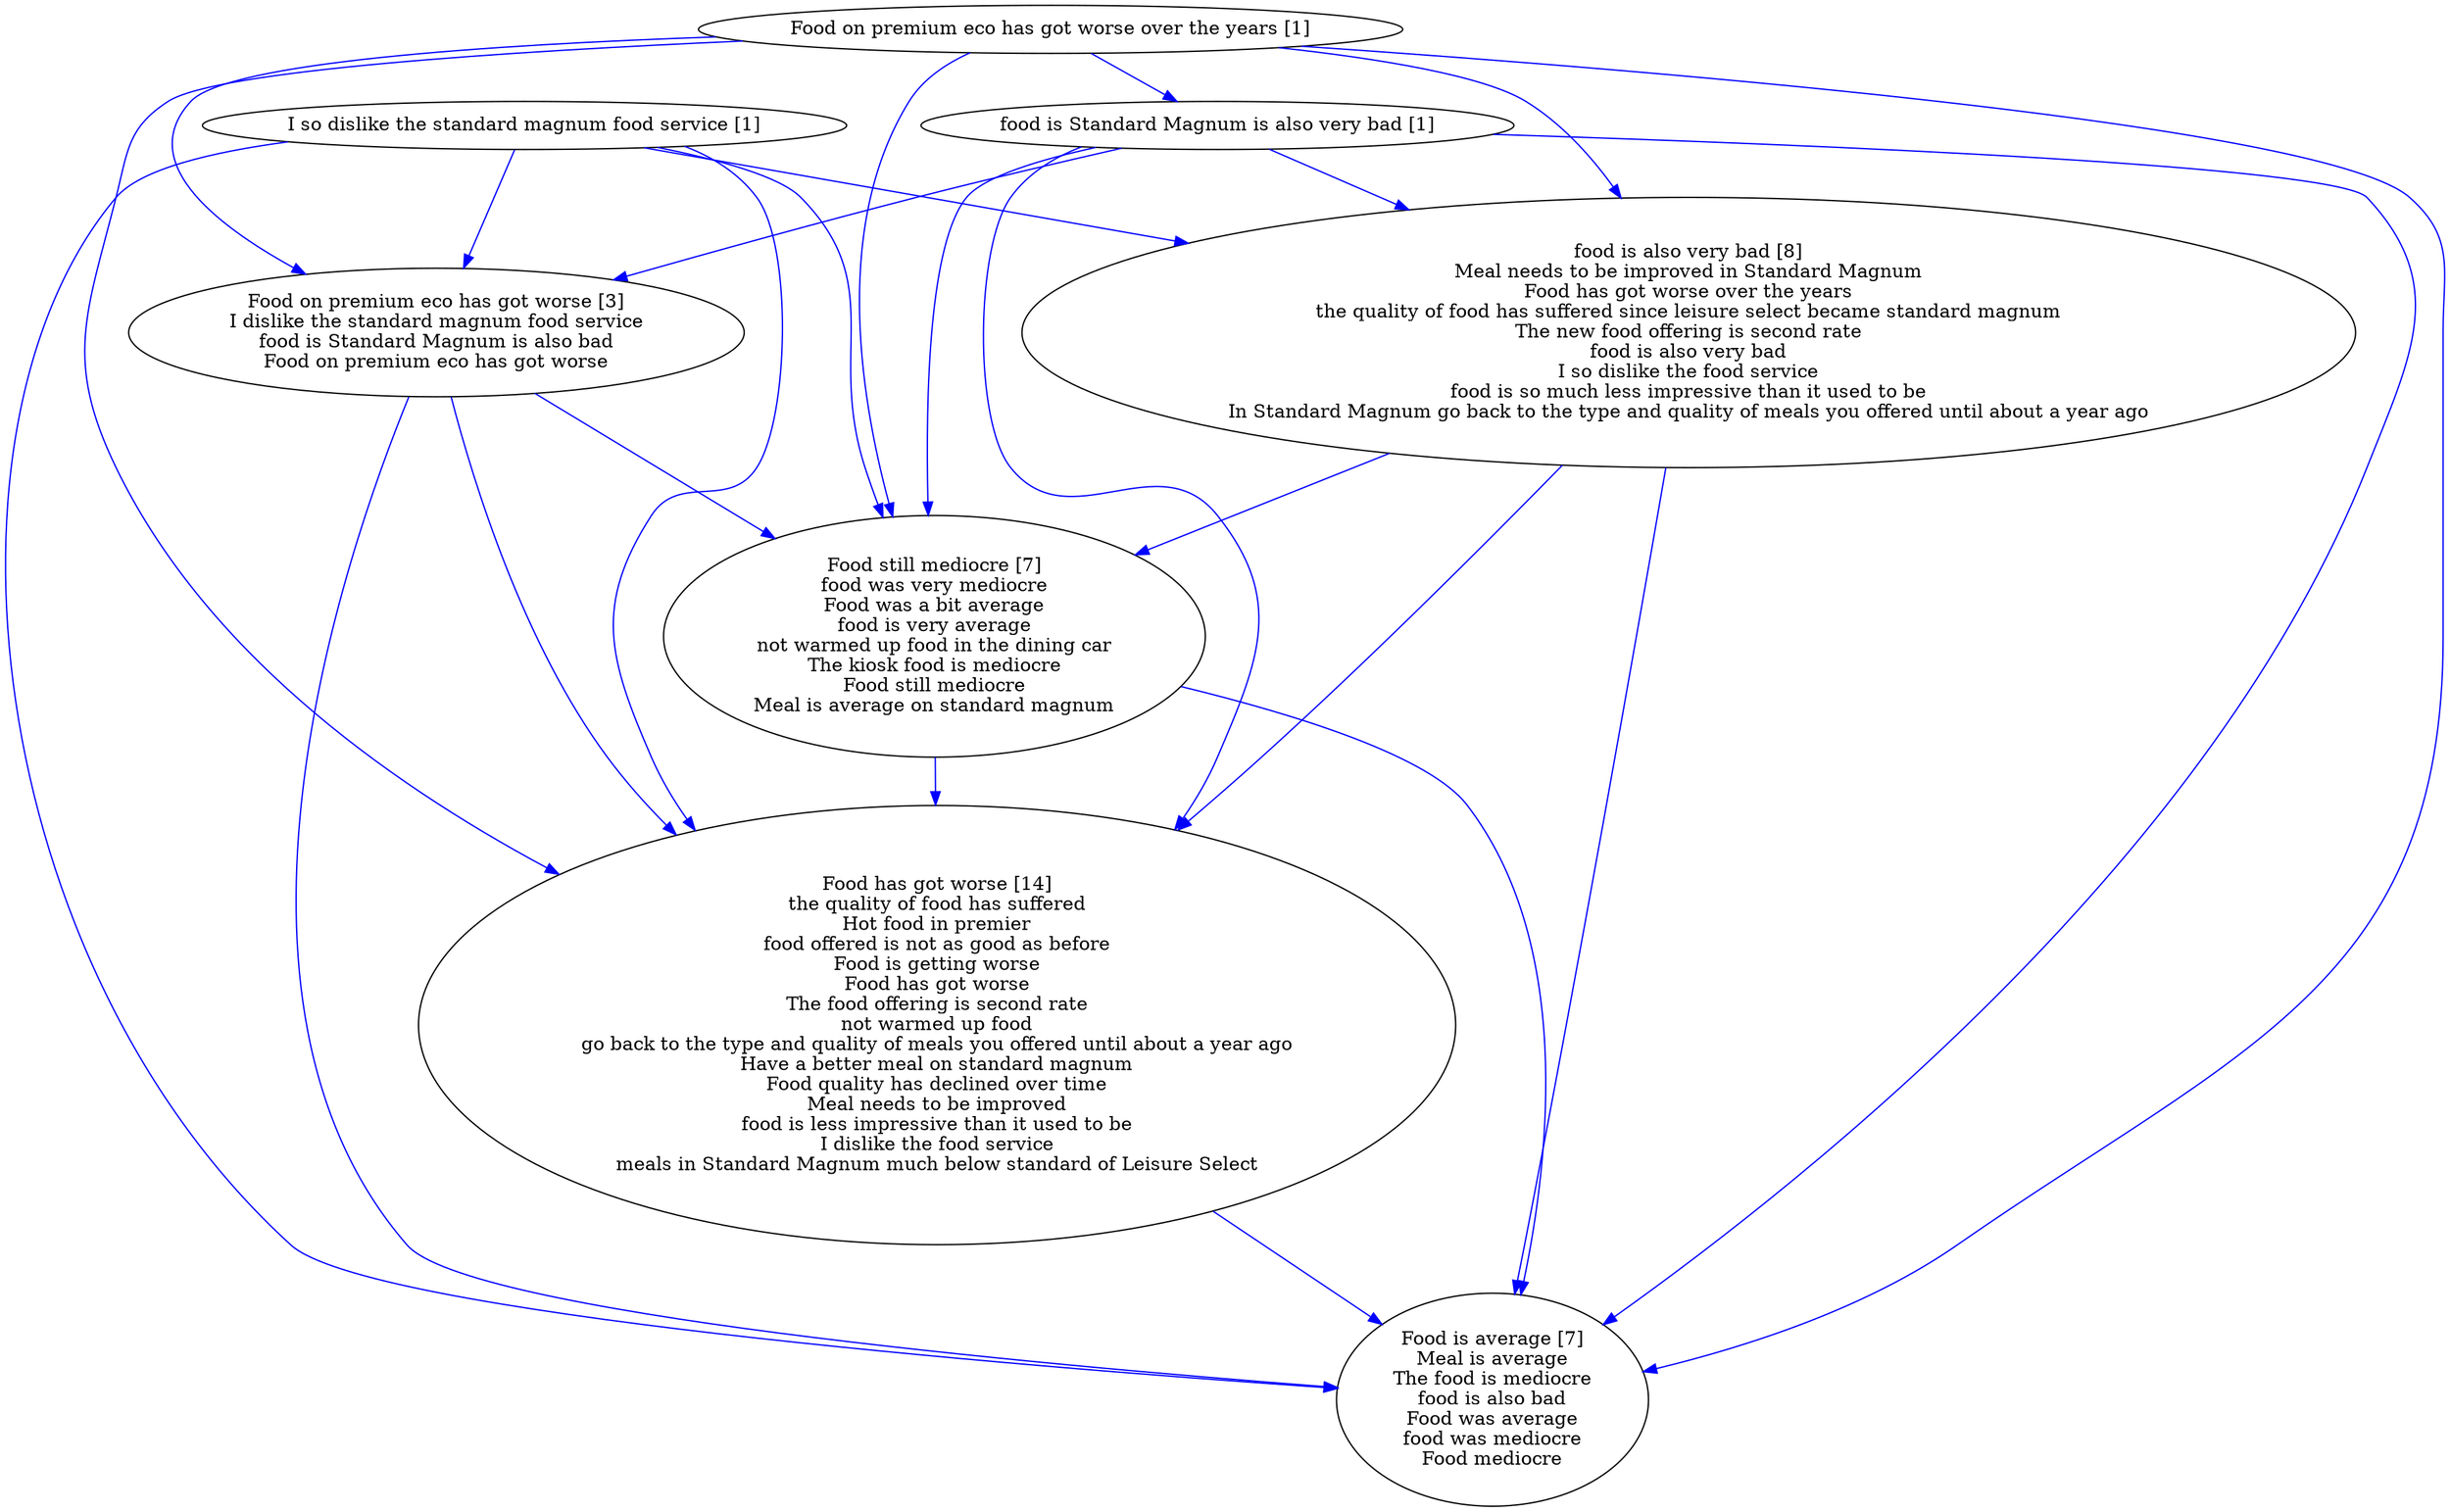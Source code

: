 digraph collapsedGraph {
"Food on premium eco has got worse [3]\nI dislike the standard magnum food service\nfood is Standard Magnum is also bad\nFood on premium eco has got worse""Food still mediocre [7]\nfood was very mediocre\nFood was a bit average\nfood is very average\nnot warmed up food in the dining car\nThe kiosk food is mediocre\nFood still mediocre\nMeal is average on standard magnum""food is also very bad [8]\nMeal needs to be improved in Standard Magnum\nFood has got worse over the years\nthe quality of food has suffered since leisure select became standard magnum\nThe new food offering is second rate\nfood is also very bad\nI so dislike the food service\nfood is so much less impressive than it used to be\nIn Standard Magnum go back to the type and quality of meals you offered until about a year ago""Food has got worse [14]\nthe quality of food has suffered\nHot food in premier\nfood offered is not as good as before\nFood is getting worse\nFood has got worse\nThe food offering is second rate\nnot warmed up food\ngo back to the type and quality of meals you offered until about a year ago\nHave a better meal on standard magnum\nFood quality has declined over time\nMeal needs to be improved\nfood is less impressive than it used to be\nI dislike the food service\nmeals in Standard Magnum much below standard of Leisure Select""Food is average [7]\nMeal is average\nThe food is mediocre\nfood is also bad\nFood was average\nfood was mediocre\nFood mediocre""Food on premium eco has got worse over the years [1]""I so dislike the standard magnum food service [1]""food is Standard Magnum is also very bad [1]""food is also very bad [8]\nMeal needs to be improved in Standard Magnum\nFood has got worse over the years\nthe quality of food has suffered since leisure select became standard magnum\nThe new food offering is second rate\nfood is also very bad\nI so dislike the food service\nfood is so much less impressive than it used to be\nIn Standard Magnum go back to the type and quality of meals you offered until about a year ago" -> "Food has got worse [14]\nthe quality of food has suffered\nHot food in premier\nfood offered is not as good as before\nFood is getting worse\nFood has got worse\nThe food offering is second rate\nnot warmed up food\ngo back to the type and quality of meals you offered until about a year ago\nHave a better meal on standard magnum\nFood quality has declined over time\nMeal needs to be improved\nfood is less impressive than it used to be\nI dislike the food service\nmeals in Standard Magnum much below standard of Leisure Select" [color=blue]
"Food still mediocre [7]\nfood was very mediocre\nFood was a bit average\nfood is very average\nnot warmed up food in the dining car\nThe kiosk food is mediocre\nFood still mediocre\nMeal is average on standard magnum" -> "Food has got worse [14]\nthe quality of food has suffered\nHot food in premier\nfood offered is not as good as before\nFood is getting worse\nFood has got worse\nThe food offering is second rate\nnot warmed up food\ngo back to the type and quality of meals you offered until about a year ago\nHave a better meal on standard magnum\nFood quality has declined over time\nMeal needs to be improved\nfood is less impressive than it used to be\nI dislike the food service\nmeals in Standard Magnum much below standard of Leisure Select" [color=blue]
"food is also very bad [8]\nMeal needs to be improved in Standard Magnum\nFood has got worse over the years\nthe quality of food has suffered since leisure select became standard magnum\nThe new food offering is second rate\nfood is also very bad\nI so dislike the food service\nfood is so much less impressive than it used to be\nIn Standard Magnum go back to the type and quality of meals you offered until about a year ago" -> "Food still mediocre [7]\nfood was very mediocre\nFood was a bit average\nfood is very average\nnot warmed up food in the dining car\nThe kiosk food is mediocre\nFood still mediocre\nMeal is average on standard magnum" [color=blue]
"Food still mediocre [7]\nfood was very mediocre\nFood was a bit average\nfood is very average\nnot warmed up food in the dining car\nThe kiosk food is mediocre\nFood still mediocre\nMeal is average on standard magnum" -> "Food is average [7]\nMeal is average\nThe food is mediocre\nfood is also bad\nFood was average\nfood was mediocre\nFood mediocre" [color=blue]
"Food has got worse [14]\nthe quality of food has suffered\nHot food in premier\nfood offered is not as good as before\nFood is getting worse\nFood has got worse\nThe food offering is second rate\nnot warmed up food\ngo back to the type and quality of meals you offered until about a year ago\nHave a better meal on standard magnum\nFood quality has declined over time\nMeal needs to be improved\nfood is less impressive than it used to be\nI dislike the food service\nmeals in Standard Magnum much below standard of Leisure Select" -> "Food is average [7]\nMeal is average\nThe food is mediocre\nfood is also bad\nFood was average\nfood was mediocre\nFood mediocre" [color=blue]
"Food on premium eco has got worse [3]\nI dislike the standard magnum food service\nfood is Standard Magnum is also bad\nFood on premium eco has got worse" -> "Food is average [7]\nMeal is average\nThe food is mediocre\nfood is also bad\nFood was average\nfood was mediocre\nFood mediocre" [color=blue]
"Food on premium eco has got worse [3]\nI dislike the standard magnum food service\nfood is Standard Magnum is also bad\nFood on premium eco has got worse" -> "Food still mediocre [7]\nfood was very mediocre\nFood was a bit average\nfood is very average\nnot warmed up food in the dining car\nThe kiosk food is mediocre\nFood still mediocre\nMeal is average on standard magnum" [color=blue]
"Food on premium eco has got worse [3]\nI dislike the standard magnum food service\nfood is Standard Magnum is also bad\nFood on premium eco has got worse" -> "Food has got worse [14]\nthe quality of food has suffered\nHot food in premier\nfood offered is not as good as before\nFood is getting worse\nFood has got worse\nThe food offering is second rate\nnot warmed up food\ngo back to the type and quality of meals you offered until about a year ago\nHave a better meal on standard magnum\nFood quality has declined over time\nMeal needs to be improved\nfood is less impressive than it used to be\nI dislike the food service\nmeals in Standard Magnum much below standard of Leisure Select" [color=blue]
"food is also very bad [8]\nMeal needs to be improved in Standard Magnum\nFood has got worse over the years\nthe quality of food has suffered since leisure select became standard magnum\nThe new food offering is second rate\nfood is also very bad\nI so dislike the food service\nfood is so much less impressive than it used to be\nIn Standard Magnum go back to the type and quality of meals you offered until about a year ago" -> "Food is average [7]\nMeal is average\nThe food is mediocre\nfood is also bad\nFood was average\nfood was mediocre\nFood mediocre" [color=blue]
"Food on premium eco has got worse over the years [1]" -> "Food still mediocre [7]\nfood was very mediocre\nFood was a bit average\nfood is very average\nnot warmed up food in the dining car\nThe kiosk food is mediocre\nFood still mediocre\nMeal is average on standard magnum" [color=blue]
"Food on premium eco has got worse over the years [1]" -> "Food has got worse [14]\nthe quality of food has suffered\nHot food in premier\nfood offered is not as good as before\nFood is getting worse\nFood has got worse\nThe food offering is second rate\nnot warmed up food\ngo back to the type and quality of meals you offered until about a year ago\nHave a better meal on standard magnum\nFood quality has declined over time\nMeal needs to be improved\nfood is less impressive than it used to be\nI dislike the food service\nmeals in Standard Magnum much below standard of Leisure Select" [color=blue]
"Food on premium eco has got worse over the years [1]" -> "food is also very bad [8]\nMeal needs to be improved in Standard Magnum\nFood has got worse over the years\nthe quality of food has suffered since leisure select became standard magnum\nThe new food offering is second rate\nfood is also very bad\nI so dislike the food service\nfood is so much less impressive than it used to be\nIn Standard Magnum go back to the type and quality of meals you offered until about a year ago" [color=blue]
"food is Standard Magnum is also very bad [1]" -> "food is also very bad [8]\nMeal needs to be improved in Standard Magnum\nFood has got worse over the years\nthe quality of food has suffered since leisure select became standard magnum\nThe new food offering is second rate\nfood is also very bad\nI so dislike the food service\nfood is so much less impressive than it used to be\nIn Standard Magnum go back to the type and quality of meals you offered until about a year ago" [color=blue]
"food is Standard Magnum is also very bad [1]" -> "Food still mediocre [7]\nfood was very mediocre\nFood was a bit average\nfood is very average\nnot warmed up food in the dining car\nThe kiosk food is mediocre\nFood still mediocre\nMeal is average on standard magnum" [color=blue]
"food is Standard Magnum is also very bad [1]" -> "Food has got worse [14]\nthe quality of food has suffered\nHot food in premier\nfood offered is not as good as before\nFood is getting worse\nFood has got worse\nThe food offering is second rate\nnot warmed up food\ngo back to the type and quality of meals you offered until about a year ago\nHave a better meal on standard magnum\nFood quality has declined over time\nMeal needs to be improved\nfood is less impressive than it used to be\nI dislike the food service\nmeals in Standard Magnum much below standard of Leisure Select" [color=blue]
"food is Standard Magnum is also very bad [1]" -> "Food is average [7]\nMeal is average\nThe food is mediocre\nfood is also bad\nFood was average\nfood was mediocre\nFood mediocre" [color=blue]
"Food on premium eco has got worse over the years [1]" -> "Food is average [7]\nMeal is average\nThe food is mediocre\nfood is also bad\nFood was average\nfood was mediocre\nFood mediocre" [color=blue]
"Food on premium eco has got worse over the years [1]" -> "food is Standard Magnum is also very bad [1]" [color=blue]
"I so dislike the standard magnum food service [1]" -> "food is also very bad [8]\nMeal needs to be improved in Standard Magnum\nFood has got worse over the years\nthe quality of food has suffered since leisure select became standard magnum\nThe new food offering is second rate\nfood is also very bad\nI so dislike the food service\nfood is so much less impressive than it used to be\nIn Standard Magnum go back to the type and quality of meals you offered until about a year ago" [color=blue]
"I so dislike the standard magnum food service [1]" -> "Food has got worse [14]\nthe quality of food has suffered\nHot food in premier\nfood offered is not as good as before\nFood is getting worse\nFood has got worse\nThe food offering is second rate\nnot warmed up food\ngo back to the type and quality of meals you offered until about a year ago\nHave a better meal on standard magnum\nFood quality has declined over time\nMeal needs to be improved\nfood is less impressive than it used to be\nI dislike the food service\nmeals in Standard Magnum much below standard of Leisure Select" [color=blue]
"I so dislike the standard magnum food service [1]" -> "Food still mediocre [7]\nfood was very mediocre\nFood was a bit average\nfood is very average\nnot warmed up food in the dining car\nThe kiosk food is mediocre\nFood still mediocre\nMeal is average on standard magnum" [color=blue]
"I so dislike the standard magnum food service [1]" -> "Food is average [7]\nMeal is average\nThe food is mediocre\nfood is also bad\nFood was average\nfood was mediocre\nFood mediocre" [color=blue]
"Food on premium eco has got worse over the years [1]" -> "Food on premium eco has got worse [3]\nI dislike the standard magnum food service\nfood is Standard Magnum is also bad\nFood on premium eco has got worse" [color=blue]
"I so dislike the standard magnum food service [1]" -> "Food on premium eco has got worse [3]\nI dislike the standard magnum food service\nfood is Standard Magnum is also bad\nFood on premium eco has got worse" [color=blue]
"food is Standard Magnum is also very bad [1]" -> "Food on premium eco has got worse [3]\nI dislike the standard magnum food service\nfood is Standard Magnum is also bad\nFood on premium eco has got worse" [color=blue]
}